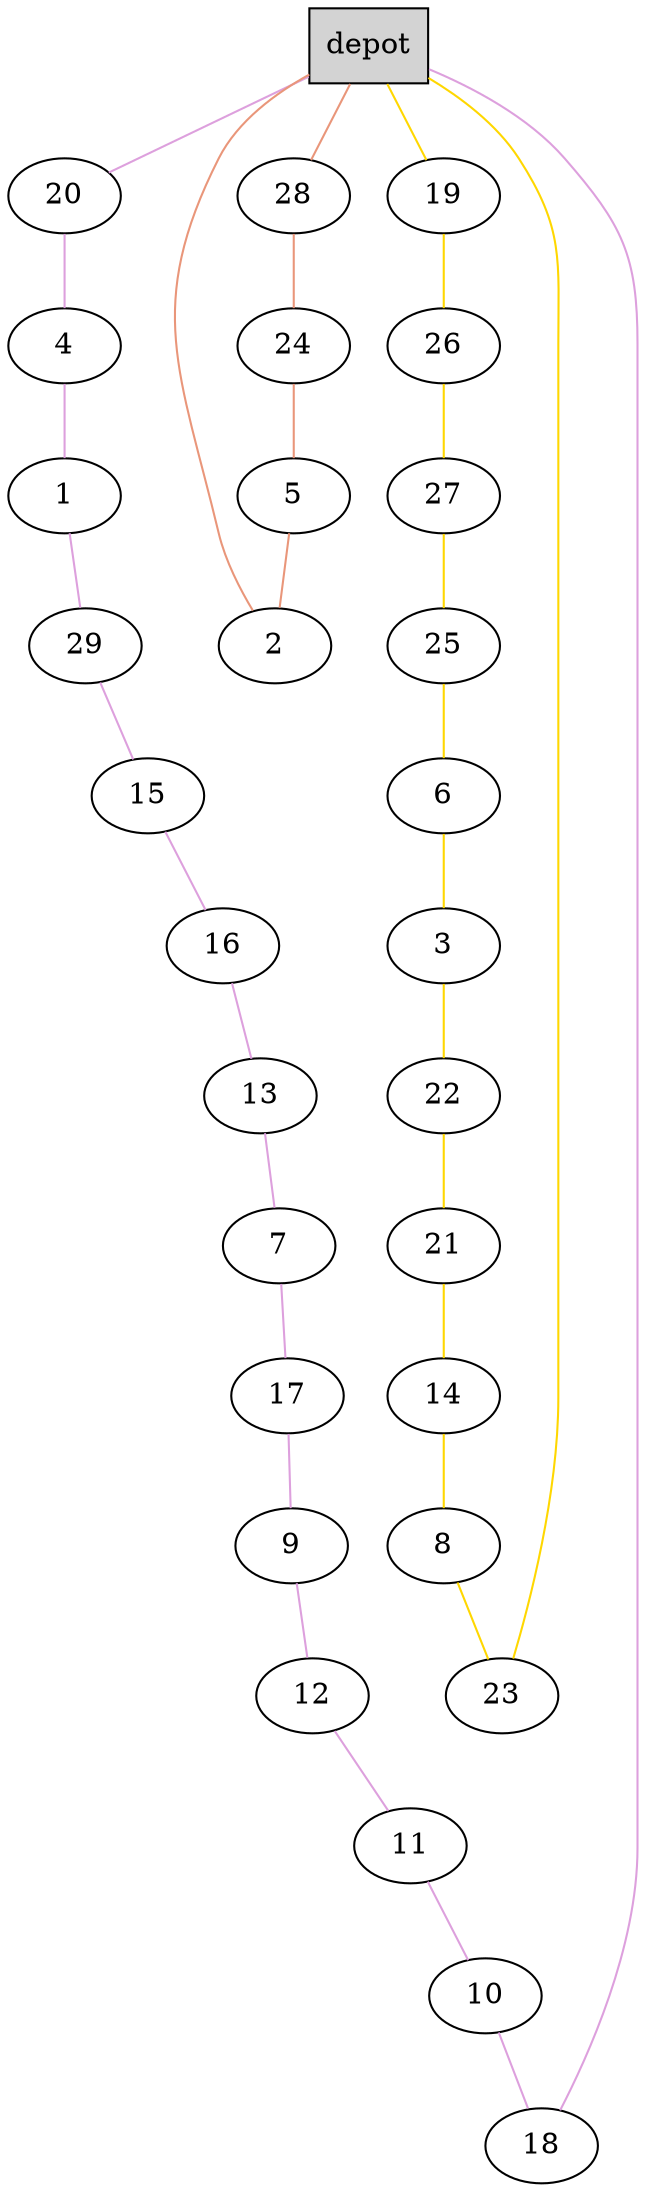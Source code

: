 graph G {
  0[shape = box, label = "depot", style = filled ];
  28[shape = ellipse];
  "0"--"28"[color = darksalmon];
  24[shape = ellipse];
  "28"--"24"[color = darksalmon];
  5[shape = ellipse];
  "24"--"5"[color = darksalmon];
  2[shape = ellipse];
  "5"--"2"[color = darksalmon];
  "2"--"0"[color = darksalmon];
  19[shape = ellipse];
  "0"--"19"[color = gold];
  26[shape = ellipse];
  "19"--"26"[color = gold];
  27[shape = ellipse];
  "26"--"27"[color = gold];
  25[shape = ellipse];
  "27"--"25"[color = gold];
  6[shape = ellipse];
  "25"--"6"[color = gold];
  3[shape = ellipse];
  "6"--"3"[color = gold];
  22[shape = ellipse];
  "3"--"22"[color = gold];
  21[shape = ellipse];
  "22"--"21"[color = gold];
  14[shape = ellipse];
  "21"--"14"[color = gold];
  8[shape = ellipse];
  "14"--"8"[color = gold];
  23[shape = ellipse];
  "8"--"23"[color = gold];
  "23"--"0"[color = gold];
  20[shape = ellipse];
  "0"--"20"[color = plum];
  4[shape = ellipse];
  "20"--"4"[color = plum];
  1[shape = ellipse];
  "4"--"1"[color = plum];
  29[shape = ellipse];
  "1"--"29"[color = plum];
  15[shape = ellipse];
  "29"--"15"[color = plum];
  16[shape = ellipse];
  "15"--"16"[color = plum];
  13[shape = ellipse];
  "16"--"13"[color = plum];
  7[shape = ellipse];
  "13"--"7"[color = plum];
  17[shape = ellipse];
  "7"--"17"[color = plum];
  9[shape = ellipse];
  "17"--"9"[color = plum];
  12[shape = ellipse];
  "9"--"12"[color = plum];
  11[shape = ellipse];
  "12"--"11"[color = plum];
  10[shape = ellipse];
  "11"--"10"[color = plum];
  18[shape = ellipse];
  "10"--"18"[color = plum];
  "18"--"0"[color = plum];
}
